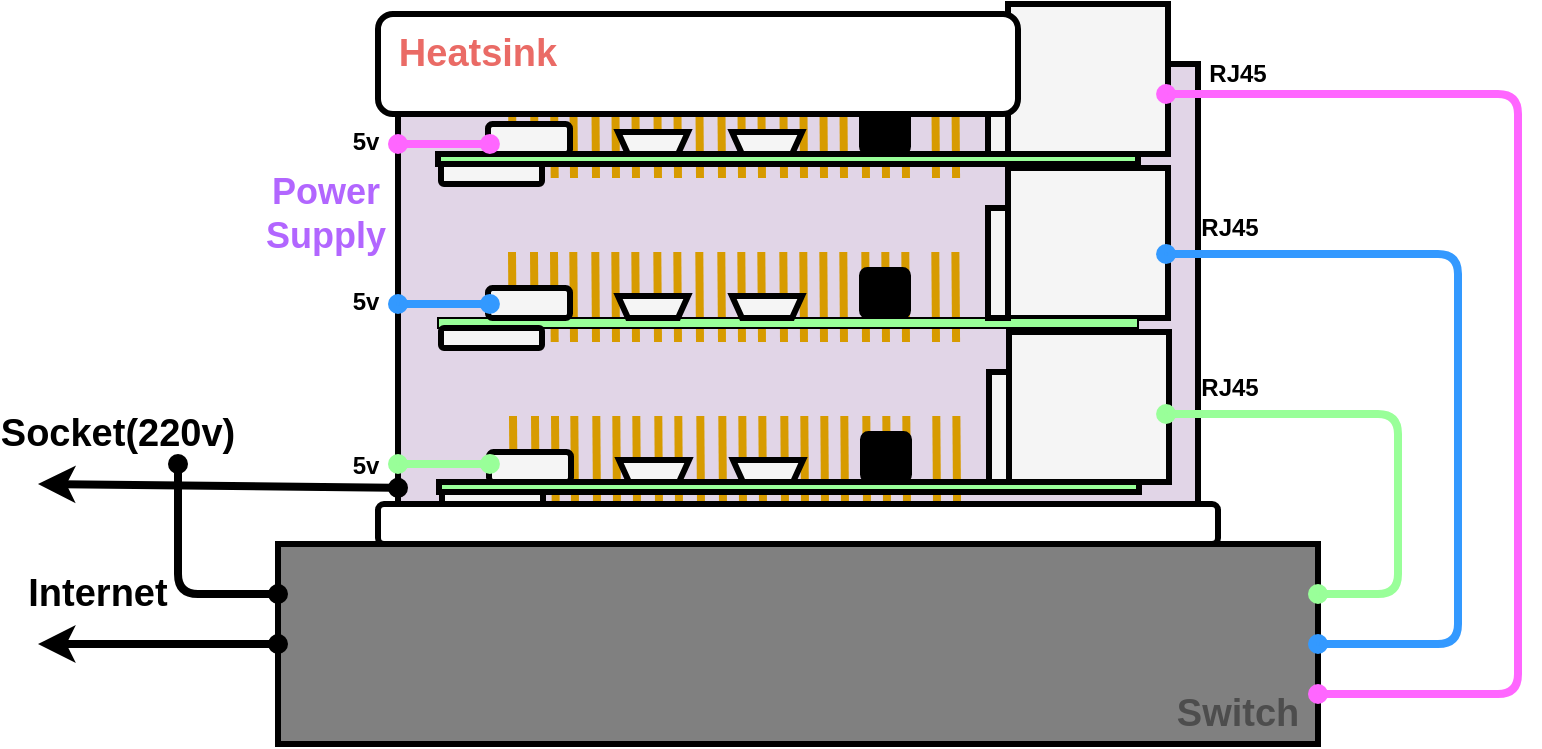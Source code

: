 <mxfile version="20.5.1" type="device"><diagram id="6oMmJ_jjOgZqKHseyEBh" name="Page-1"><mxGraphModel dx="485" dy="495" grid="1" gridSize="10" guides="1" tooltips="1" connect="1" arrows="1" fold="1" page="1" pageScale="1" pageWidth="850" pageHeight="1100" math="0" shadow="0"><root><mxCell id="0"/><mxCell id="1" parent="0"/><mxCell id="6oiMhrJkL6_XCDb1MlrG-13" value="" style="rounded=0;whiteSpace=wrap;html=1;strokeWidth=3;fillColor=#e1d5e7;strokeColor=default;" parent="1" vertex="1"><mxGeometry x="300" y="300" width="400" height="240" as="geometry"/></mxCell><mxCell id="6oiMhrJkL6_XCDb1MlrG-12" value="" style="rounded=0;whiteSpace=wrap;html=1;strokeColor=default;fillColor=#808080;strokeWidth=3;" parent="1" vertex="1"><mxGeometry x="240" y="540" width="520" height="100" as="geometry"/></mxCell><mxCell id="VwWPuLvEnmRQLckKS-qx-11" value="" style="endArrow=classic;html=1;rounded=0;strokeWidth=4;exitX=0;exitY=0.5;exitDx=0;exitDy=0;startArrow=oval;startFill=1;" parent="1" source="6oiMhrJkL6_XCDb1MlrG-12" edge="1"><mxGeometry width="50" height="50" relative="1" as="geometry"><mxPoint x="200" y="620" as="sourcePoint"/><mxPoint x="120" y="590" as="targetPoint"/></mxGeometry></mxCell><mxCell id="VwWPuLvEnmRQLckKS-qx-12" value="Internet" style="text;html=1;strokeColor=none;fillColor=none;align=center;verticalAlign=middle;whiteSpace=wrap;rounded=0;opacity=90;fontSize=19;fontStyle=1" parent="1" vertex="1"><mxGeometry x="120" y="550" width="60" height="30" as="geometry"/></mxCell><mxCell id="VwWPuLvEnmRQLckKS-qx-20" value="&lt;font color=&quot;#b266ff&quot; style=&quot;font-size: 18px;&quot;&gt;&lt;b&gt;Power Supply&lt;/b&gt;&lt;/font&gt;" style="text;html=1;strokeColor=none;fillColor=none;align=center;verticalAlign=middle;whiteSpace=wrap;rounded=0;opacity=90;" parent="1" vertex="1"><mxGeometry x="214" y="360" width="100" height="30" as="geometry"/></mxCell><mxCell id="VwWPuLvEnmRQLckKS-qx-21" value="" style="endArrow=classic;html=1;rounded=1;strokeWidth=4;exitX=0;exitY=0.883;exitDx=0;exitDy=0;exitPerimeter=0;startArrow=oval;startFill=1;" parent="1" source="6oiMhrJkL6_XCDb1MlrG-13" edge="1"><mxGeometry width="50" height="50" relative="1" as="geometry"><mxPoint x="170" y="550" as="sourcePoint"/><mxPoint x="120" y="510" as="targetPoint"/></mxGeometry></mxCell><mxCell id="VwWPuLvEnmRQLckKS-qx-22" value="Socket(220v)" style="text;html=1;strokeColor=none;fillColor=none;align=center;verticalAlign=middle;whiteSpace=wrap;rounded=0;opacity=90;fontSize=19;fontStyle=1" parent="1" vertex="1"><mxGeometry x="130" y="470" width="60" height="30" as="geometry"/></mxCell><mxCell id="VwWPuLvEnmRQLckKS-qx-23" value="RJ45" style="text;html=1;strokeColor=none;fillColor=none;align=center;verticalAlign=middle;whiteSpace=wrap;rounded=0;opacity=90;fontStyle=1" parent="1" vertex="1"><mxGeometry x="690" y="290" width="60" height="30" as="geometry"/></mxCell><mxCell id="VwWPuLvEnmRQLckKS-qx-24" value="" style="endArrow=oval;html=1;rounded=1;strokeWidth=4;entryX=0;entryY=0.25;entryDx=0;entryDy=0;exitX=1;exitY=1;exitDx=0;exitDy=0;startArrow=oval;startFill=1;endFill=1;" parent="1" source="VwWPuLvEnmRQLckKS-qx-22" target="6oiMhrJkL6_XCDb1MlrG-12" edge="1"><mxGeometry width="50" height="50" relative="1" as="geometry"><mxPoint x="170" y="680" as="sourcePoint"/><mxPoint x="220" y="630" as="targetPoint"/><Array as="points"><mxPoint x="190" y="565"/></Array></mxGeometry></mxCell><mxCell id="VwWPuLvEnmRQLckKS-qx-27" value="&lt;b&gt;&lt;font color=&quot;#4d4d4d&quot; style=&quot;font-size: 19px;&quot;&gt;Switch&lt;/font&gt;&lt;/b&gt;" style="text;html=1;strokeColor=none;fillColor=none;align=center;verticalAlign=middle;whiteSpace=wrap;rounded=0;opacity=90;" parent="1" vertex="1"><mxGeometry x="690" y="610" width="60" height="30" as="geometry"/></mxCell><mxCell id="VwWPuLvEnmRQLckKS-qx-98" value="" style="group" parent="1" vertex="1" connectable="0"><mxGeometry x="320.5" y="434" width="365" height="90" as="geometry"/></mxCell><mxCell id="VwWPuLvEnmRQLckKS-qx-42" value="" style="endArrow=none;html=1;rounded=1;strokeColor=#d79b00;strokeWidth=4;fontSize=19;fontColor=#EA6B66;fillColor=#ffe6cc;" parent="VwWPuLvEnmRQLckKS-qx-98" edge="1"><mxGeometry width="50" height="50" relative="1" as="geometry"><mxPoint x="37.0" y="42" as="sourcePoint"/><mxPoint x="37.35" y="87" as="targetPoint"/></mxGeometry></mxCell><mxCell id="VwWPuLvEnmRQLckKS-qx-43" value="" style="endArrow=none;html=1;rounded=1;strokeColor=#d79b00;strokeWidth=4;fontSize=19;fontColor=#EA6B66;fillColor=#ffe6cc;" parent="VwWPuLvEnmRQLckKS-qx-98" edge="1"><mxGeometry width="50" height="50" relative="1" as="geometry"><mxPoint x="48.0" y="42" as="sourcePoint"/><mxPoint x="48.35" y="87.0" as="targetPoint"/></mxGeometry></mxCell><mxCell id="VwWPuLvEnmRQLckKS-qx-44" value="" style="endArrow=none;html=1;rounded=1;strokeColor=#d79b00;strokeWidth=4;fontSize=19;fontColor=#EA6B66;fillColor=#ffe6cc;" parent="VwWPuLvEnmRQLckKS-qx-98" edge="1"><mxGeometry width="50" height="50" relative="1" as="geometry"><mxPoint x="58.0" y="42" as="sourcePoint"/><mxPoint x="58.35" y="87.0" as="targetPoint"/></mxGeometry></mxCell><mxCell id="VwWPuLvEnmRQLckKS-qx-45" value="" style="endArrow=none;html=1;rounded=1;strokeColor=#d79b00;strokeWidth=4;fontSize=19;fontColor=#EA6B66;fillColor=#ffe6cc;" parent="VwWPuLvEnmRQLckKS-qx-98" edge="1"><mxGeometry width="50" height="50" relative="1" as="geometry"><mxPoint x="67.65" y="42" as="sourcePoint"/><mxPoint x="68.0" y="87.0" as="targetPoint"/></mxGeometry></mxCell><mxCell id="VwWPuLvEnmRQLckKS-qx-46" value="" style="endArrow=none;html=1;rounded=1;strokeColor=#d79b00;strokeWidth=4;fontSize=19;fontColor=#EA6B66;fillColor=#ffe6cc;" parent="VwWPuLvEnmRQLckKS-qx-98" edge="1"><mxGeometry width="50" height="50" relative="1" as="geometry"><mxPoint x="78.65" y="42" as="sourcePoint"/><mxPoint x="79.0" y="87.0" as="targetPoint"/></mxGeometry></mxCell><mxCell id="VwWPuLvEnmRQLckKS-qx-47" value="" style="endArrow=none;html=1;rounded=1;strokeColor=#d79b00;strokeWidth=4;fontSize=19;fontColor=#EA6B66;fillColor=#ffe6cc;" parent="VwWPuLvEnmRQLckKS-qx-98" edge="1"><mxGeometry width="50" height="50" relative="1" as="geometry"><mxPoint x="88.65" y="42" as="sourcePoint"/><mxPoint x="89.0" y="87.0" as="targetPoint"/></mxGeometry></mxCell><mxCell id="VwWPuLvEnmRQLckKS-qx-48" value="" style="endArrow=none;html=1;rounded=1;strokeColor=#d79b00;strokeWidth=4;fontSize=19;fontColor=#EA6B66;fillColor=#ffe6cc;" parent="VwWPuLvEnmRQLckKS-qx-98" edge="1"><mxGeometry width="50" height="50" relative="1" as="geometry"><mxPoint x="98.65" y="42" as="sourcePoint"/><mxPoint x="99.0" y="87.0" as="targetPoint"/></mxGeometry></mxCell><mxCell id="VwWPuLvEnmRQLckKS-qx-49" value="" style="endArrow=none;html=1;rounded=1;strokeColor=#d79b00;strokeWidth=4;fontSize=19;fontColor=#EA6B66;fillColor=#ffe6cc;" parent="VwWPuLvEnmRQLckKS-qx-98" edge="1"><mxGeometry width="50" height="50" relative="1" as="geometry"><mxPoint x="109.65" y="42" as="sourcePoint"/><mxPoint x="110.0" y="87.0" as="targetPoint"/></mxGeometry></mxCell><mxCell id="VwWPuLvEnmRQLckKS-qx-50" value="" style="endArrow=none;html=1;rounded=1;strokeColor=#d79b00;strokeWidth=4;fontSize=19;fontColor=#EA6B66;fillColor=#ffe6cc;" parent="VwWPuLvEnmRQLckKS-qx-98" edge="1"><mxGeometry width="50" height="50" relative="1" as="geometry"><mxPoint x="119.65" y="42" as="sourcePoint"/><mxPoint x="120.0" y="87.0" as="targetPoint"/></mxGeometry></mxCell><mxCell id="VwWPuLvEnmRQLckKS-qx-51" value="" style="endArrow=none;html=1;rounded=1;strokeColor=#d79b00;strokeWidth=4;fontSize=19;fontColor=#EA6B66;fillColor=#ffe6cc;" parent="VwWPuLvEnmRQLckKS-qx-98" edge="1"><mxGeometry width="50" height="50" relative="1" as="geometry"><mxPoint x="130.65" y="42" as="sourcePoint"/><mxPoint x="131.0" y="87.0" as="targetPoint"/></mxGeometry></mxCell><mxCell id="VwWPuLvEnmRQLckKS-qx-52" value="" style="endArrow=none;html=1;rounded=1;strokeColor=#d79b00;strokeWidth=4;fontSize=19;fontColor=#EA6B66;fillColor=#ffe6cc;" parent="VwWPuLvEnmRQLckKS-qx-98" edge="1"><mxGeometry width="50" height="50" relative="1" as="geometry"><mxPoint x="141.65" y="42" as="sourcePoint"/><mxPoint x="142.0" y="87.0" as="targetPoint"/></mxGeometry></mxCell><mxCell id="VwWPuLvEnmRQLckKS-qx-53" value="" style="endArrow=none;html=1;rounded=1;strokeColor=#d79b00;strokeWidth=4;fontSize=19;fontColor=#EA6B66;fillColor=#ffe6cc;" parent="VwWPuLvEnmRQLckKS-qx-98" edge="1"><mxGeometry width="50" height="50" relative="1" as="geometry"><mxPoint x="151.65" y="42" as="sourcePoint"/><mxPoint x="152.0" y="87.0" as="targetPoint"/></mxGeometry></mxCell><mxCell id="VwWPuLvEnmRQLckKS-qx-54" value="" style="endArrow=none;html=1;rounded=1;strokeColor=#d79b00;strokeWidth=4;fontSize=19;fontColor=#EA6B66;fillColor=#ffe6cc;" parent="VwWPuLvEnmRQLckKS-qx-98" edge="1"><mxGeometry width="50" height="50" relative="1" as="geometry"><mxPoint x="161.65" y="42" as="sourcePoint"/><mxPoint x="162.0" y="87.0" as="targetPoint"/></mxGeometry></mxCell><mxCell id="VwWPuLvEnmRQLckKS-qx-55" value="" style="endArrow=none;html=1;rounded=1;strokeColor=#d79b00;strokeWidth=4;fontSize=19;fontColor=#EA6B66;fillColor=#ffe6cc;" parent="VwWPuLvEnmRQLckKS-qx-98" edge="1"><mxGeometry width="50" height="50" relative="1" as="geometry"><mxPoint x="172.65" y="42" as="sourcePoint"/><mxPoint x="173" y="87.0" as="targetPoint"/></mxGeometry></mxCell><mxCell id="VwWPuLvEnmRQLckKS-qx-56" value="" style="endArrow=none;html=1;rounded=1;strokeColor=#d79b00;strokeWidth=4;fontSize=19;fontColor=#EA6B66;fillColor=#ffe6cc;" parent="VwWPuLvEnmRQLckKS-qx-98" edge="1"><mxGeometry width="50" height="50" relative="1" as="geometry"><mxPoint x="182.65" y="42" as="sourcePoint"/><mxPoint x="183" y="87.0" as="targetPoint"/></mxGeometry></mxCell><mxCell id="VwWPuLvEnmRQLckKS-qx-60" value="" style="endArrow=none;html=1;rounded=1;strokeColor=#d79b00;strokeWidth=4;fontSize=19;fontColor=#EA6B66;fillColor=#ffe6cc;" parent="VwWPuLvEnmRQLckKS-qx-98" edge="1"><mxGeometry width="50" height="50" relative="1" as="geometry"><mxPoint x="192.65" y="42" as="sourcePoint"/><mxPoint x="193.0" y="87.0" as="targetPoint"/></mxGeometry></mxCell><mxCell id="VwWPuLvEnmRQLckKS-qx-61" value="" style="endArrow=none;html=1;rounded=1;strokeColor=#d79b00;strokeWidth=4;fontSize=19;fontColor=#EA6B66;fillColor=#ffe6cc;" parent="VwWPuLvEnmRQLckKS-qx-98" edge="1"><mxGeometry width="50" height="50" relative="1" as="geometry"><mxPoint x="202.65" y="42" as="sourcePoint"/><mxPoint x="203.0" y="87.0" as="targetPoint"/></mxGeometry></mxCell><mxCell id="VwWPuLvEnmRQLckKS-qx-62" value="" style="endArrow=none;html=1;rounded=1;strokeColor=#d79b00;strokeWidth=4;fontSize=19;fontColor=#EA6B66;fillColor=#ffe6cc;" parent="VwWPuLvEnmRQLckKS-qx-98" edge="1"><mxGeometry width="50" height="50" relative="1" as="geometry"><mxPoint x="213.65" y="42" as="sourcePoint"/><mxPoint x="214" y="87.0" as="targetPoint"/></mxGeometry></mxCell><mxCell id="VwWPuLvEnmRQLckKS-qx-63" value="" style="endArrow=none;html=1;rounded=1;strokeColor=#d79b00;strokeWidth=4;fontSize=19;fontColor=#EA6B66;fillColor=#ffe6cc;" parent="VwWPuLvEnmRQLckKS-qx-98" edge="1"><mxGeometry width="50" height="50" relative="1" as="geometry"><mxPoint x="223.65" y="42" as="sourcePoint"/><mxPoint x="224" y="87.0" as="targetPoint"/></mxGeometry></mxCell><mxCell id="VwWPuLvEnmRQLckKS-qx-64" value="" style="endArrow=none;html=1;rounded=1;strokeColor=#d79b00;strokeWidth=4;fontSize=19;fontColor=#EA6B66;fillColor=#ffe6cc;" parent="VwWPuLvEnmRQLckKS-qx-98" edge="1"><mxGeometry width="50" height="50" relative="1" as="geometry"><mxPoint x="233.65" y="42" as="sourcePoint"/><mxPoint x="234" y="87.0" as="targetPoint"/></mxGeometry></mxCell><mxCell id="VwWPuLvEnmRQLckKS-qx-65" value="" style="endArrow=none;html=1;rounded=1;strokeColor=#d79b00;strokeWidth=4;fontSize=19;fontColor=#EA6B66;fillColor=#ffe6cc;" parent="VwWPuLvEnmRQLckKS-qx-98" edge="1"><mxGeometry width="50" height="50" relative="1" as="geometry"><mxPoint x="248.65" y="42" as="sourcePoint"/><mxPoint x="249" y="87.0" as="targetPoint"/></mxGeometry></mxCell><mxCell id="VwWPuLvEnmRQLckKS-qx-66" value="" style="endArrow=none;html=1;rounded=1;strokeColor=#d79b00;strokeWidth=4;fontSize=19;fontColor=#EA6B66;fillColor=#ffe6cc;" parent="VwWPuLvEnmRQLckKS-qx-98" edge="1"><mxGeometry width="50" height="50" relative="1" as="geometry"><mxPoint x="258.69" y="42" as="sourcePoint"/><mxPoint x="259.04" y="87.0" as="targetPoint"/></mxGeometry></mxCell><mxCell id="VwWPuLvEnmRQLckKS-qx-32" value="" style="rounded=0;whiteSpace=wrap;html=1;strokeWidth=3;fontSize=19;strokeColor=default;fillColor=#f5f5f5;fontColor=#333333;" parent="VwWPuLvEnmRQLckKS-qx-98" vertex="1"><mxGeometry x="285" width="80" height="75" as="geometry"/></mxCell><mxCell id="VwWPuLvEnmRQLckKS-qx-34" value="" style="rounded=0;whiteSpace=wrap;html=1;strokeColor=default;strokeWidth=3;fontSize=19;fillColor=#99FF99;" parent="VwWPuLvEnmRQLckKS-qx-98" vertex="1"><mxGeometry y="75" width="350" height="5" as="geometry"/></mxCell><mxCell id="VwWPuLvEnmRQLckKS-qx-35" value="" style="rounded=1;whiteSpace=wrap;html=1;strokeColor=default;strokeWidth=3;fontSize=19;fontColor=#333333;fillColor=#f5f5f5;" parent="VwWPuLvEnmRQLckKS-qx-98" vertex="1"><mxGeometry x="25" y="60" width="41" height="15" as="geometry"/></mxCell><mxCell id="VwWPuLvEnmRQLckKS-qx-36" value="" style="shape=trapezoid;perimeter=trapezoidPerimeter;whiteSpace=wrap;html=1;fixedSize=1;strokeColor=#000000;strokeWidth=3;fontSize=19;fontColor=#333333;fillColor=#f5f5f5;flipV=1;size=5;" parent="VwWPuLvEnmRQLckKS-qx-98" vertex="1"><mxGeometry x="90" y="64" width="35" height="11" as="geometry"/></mxCell><mxCell id="VwWPuLvEnmRQLckKS-qx-38" value="" style="shape=trapezoid;perimeter=trapezoidPerimeter;whiteSpace=wrap;html=1;fixedSize=1;strokeColor=#000000;strokeWidth=3;fontSize=19;fontColor=#333333;fillColor=#f5f5f5;flipV=1;size=5;" parent="VwWPuLvEnmRQLckKS-qx-98" vertex="1"><mxGeometry x="147" y="64" width="35" height="11" as="geometry"/></mxCell><mxCell id="VwWPuLvEnmRQLckKS-qx-39" value="" style="whiteSpace=wrap;html=1;aspect=fixed;rounded=1;strokeColor=#000000;strokeWidth=1;fontSize=19;fontColor=#EA6B66;fillColor=#000000;" parent="VwWPuLvEnmRQLckKS-qx-98" vertex="1"><mxGeometry x="211" y="50" width="25" height="25" as="geometry"/></mxCell><mxCell id="VwWPuLvEnmRQLckKS-qx-40" value="" style="rounded=0;whiteSpace=wrap;html=1;strokeWidth=3;fontSize=19;strokeColor=default;fillColor=#f5f5f5;fontColor=#333333;" parent="VwWPuLvEnmRQLckKS-qx-98" vertex="1"><mxGeometry x="275" y="20" width="10" height="55" as="geometry"/></mxCell><mxCell id="VwWPuLvEnmRQLckKS-qx-41" value="" style="rounded=1;whiteSpace=wrap;html=1;strokeColor=default;strokeWidth=3;fontSize=19;fontColor=#333333;fillColor=#f5f5f5;" parent="VwWPuLvEnmRQLckKS-qx-98" vertex="1"><mxGeometry x="1.5" y="80" width="50.5" height="10" as="geometry"/></mxCell><mxCell id="VwWPuLvEnmRQLckKS-qx-99" value="" style="group" parent="1" vertex="1" connectable="0"><mxGeometry x="320" y="270" width="365" height="90" as="geometry"/></mxCell><mxCell id="VwWPuLvEnmRQLckKS-qx-100" value="" style="endArrow=none;html=1;rounded=1;strokeColor=#d79b00;strokeWidth=4;fontSize=19;fontColor=#EA6B66;fillColor=#ffe6cc;" parent="VwWPuLvEnmRQLckKS-qx-99" edge="1"><mxGeometry width="50" height="50" relative="1" as="geometry"><mxPoint x="37.0" y="42" as="sourcePoint"/><mxPoint x="37.35" y="87" as="targetPoint"/></mxGeometry></mxCell><mxCell id="VwWPuLvEnmRQLckKS-qx-101" value="" style="endArrow=none;html=1;rounded=1;strokeColor=#d79b00;strokeWidth=4;fontSize=19;fontColor=#EA6B66;fillColor=#ffe6cc;" parent="VwWPuLvEnmRQLckKS-qx-99" edge="1"><mxGeometry width="50" height="50" relative="1" as="geometry"><mxPoint x="48.0" y="42" as="sourcePoint"/><mxPoint x="48.35" y="87.0" as="targetPoint"/></mxGeometry></mxCell><mxCell id="VwWPuLvEnmRQLckKS-qx-102" value="" style="endArrow=none;html=1;rounded=1;strokeColor=#d79b00;strokeWidth=4;fontSize=19;fontColor=#EA6B66;fillColor=#ffe6cc;" parent="VwWPuLvEnmRQLckKS-qx-99" edge="1"><mxGeometry width="50" height="50" relative="1" as="geometry"><mxPoint x="58.0" y="42" as="sourcePoint"/><mxPoint x="58.35" y="87.0" as="targetPoint"/></mxGeometry></mxCell><mxCell id="VwWPuLvEnmRQLckKS-qx-103" value="" style="endArrow=none;html=1;rounded=1;strokeColor=#d79b00;strokeWidth=4;fontSize=19;fontColor=#EA6B66;fillColor=#ffe6cc;" parent="VwWPuLvEnmRQLckKS-qx-99" edge="1"><mxGeometry width="50" height="50" relative="1" as="geometry"><mxPoint x="67.65" y="42" as="sourcePoint"/><mxPoint x="68.0" y="87.0" as="targetPoint"/></mxGeometry></mxCell><mxCell id="VwWPuLvEnmRQLckKS-qx-104" value="" style="endArrow=none;html=1;rounded=1;strokeColor=#d79b00;strokeWidth=4;fontSize=19;fontColor=#EA6B66;fillColor=#ffe6cc;" parent="VwWPuLvEnmRQLckKS-qx-99" edge="1"><mxGeometry width="50" height="50" relative="1" as="geometry"><mxPoint x="78.65" y="42" as="sourcePoint"/><mxPoint x="79.0" y="87.0" as="targetPoint"/></mxGeometry></mxCell><mxCell id="VwWPuLvEnmRQLckKS-qx-105" value="" style="endArrow=none;html=1;rounded=1;strokeColor=#d79b00;strokeWidth=4;fontSize=19;fontColor=#EA6B66;fillColor=#ffe6cc;" parent="VwWPuLvEnmRQLckKS-qx-99" edge="1"><mxGeometry width="50" height="50" relative="1" as="geometry"><mxPoint x="88.65" y="42" as="sourcePoint"/><mxPoint x="89.0" y="87.0" as="targetPoint"/></mxGeometry></mxCell><mxCell id="VwWPuLvEnmRQLckKS-qx-106" value="" style="endArrow=none;html=1;rounded=1;strokeColor=#d79b00;strokeWidth=4;fontSize=19;fontColor=#EA6B66;fillColor=#ffe6cc;" parent="VwWPuLvEnmRQLckKS-qx-99" edge="1"><mxGeometry width="50" height="50" relative="1" as="geometry"><mxPoint x="98.65" y="42" as="sourcePoint"/><mxPoint x="99.0" y="87.0" as="targetPoint"/></mxGeometry></mxCell><mxCell id="VwWPuLvEnmRQLckKS-qx-107" value="" style="endArrow=none;html=1;rounded=1;strokeColor=#d79b00;strokeWidth=4;fontSize=19;fontColor=#EA6B66;fillColor=#ffe6cc;" parent="VwWPuLvEnmRQLckKS-qx-99" edge="1"><mxGeometry width="50" height="50" relative="1" as="geometry"><mxPoint x="109.65" y="42" as="sourcePoint"/><mxPoint x="110.0" y="87.0" as="targetPoint"/></mxGeometry></mxCell><mxCell id="VwWPuLvEnmRQLckKS-qx-108" value="" style="endArrow=none;html=1;rounded=1;strokeColor=#d79b00;strokeWidth=4;fontSize=19;fontColor=#EA6B66;fillColor=#ffe6cc;" parent="VwWPuLvEnmRQLckKS-qx-99" edge="1"><mxGeometry width="50" height="50" relative="1" as="geometry"><mxPoint x="119.65" y="42" as="sourcePoint"/><mxPoint x="120.0" y="87.0" as="targetPoint"/></mxGeometry></mxCell><mxCell id="VwWPuLvEnmRQLckKS-qx-109" value="" style="endArrow=none;html=1;rounded=1;strokeColor=#d79b00;strokeWidth=4;fontSize=19;fontColor=#EA6B66;fillColor=#ffe6cc;" parent="VwWPuLvEnmRQLckKS-qx-99" edge="1"><mxGeometry width="50" height="50" relative="1" as="geometry"><mxPoint x="130.65" y="42" as="sourcePoint"/><mxPoint x="131.0" y="87.0" as="targetPoint"/></mxGeometry></mxCell><mxCell id="VwWPuLvEnmRQLckKS-qx-110" value="" style="endArrow=none;html=1;rounded=1;strokeColor=#d79b00;strokeWidth=4;fontSize=19;fontColor=#EA6B66;fillColor=#ffe6cc;" parent="VwWPuLvEnmRQLckKS-qx-99" edge="1"><mxGeometry width="50" height="50" relative="1" as="geometry"><mxPoint x="141.65" y="42" as="sourcePoint"/><mxPoint x="142.0" y="87.0" as="targetPoint"/></mxGeometry></mxCell><mxCell id="VwWPuLvEnmRQLckKS-qx-111" value="" style="endArrow=none;html=1;rounded=1;strokeColor=#d79b00;strokeWidth=4;fontSize=19;fontColor=#EA6B66;fillColor=#ffe6cc;" parent="VwWPuLvEnmRQLckKS-qx-99" edge="1"><mxGeometry width="50" height="50" relative="1" as="geometry"><mxPoint x="151.65" y="42" as="sourcePoint"/><mxPoint x="152.0" y="87.0" as="targetPoint"/></mxGeometry></mxCell><mxCell id="VwWPuLvEnmRQLckKS-qx-112" value="" style="endArrow=none;html=1;rounded=1;strokeColor=#d79b00;strokeWidth=4;fontSize=19;fontColor=#EA6B66;fillColor=#ffe6cc;" parent="VwWPuLvEnmRQLckKS-qx-99" edge="1"><mxGeometry width="50" height="50" relative="1" as="geometry"><mxPoint x="161.65" y="42" as="sourcePoint"/><mxPoint x="162.0" y="87.0" as="targetPoint"/></mxGeometry></mxCell><mxCell id="VwWPuLvEnmRQLckKS-qx-113" value="" style="endArrow=none;html=1;rounded=1;strokeColor=#d79b00;strokeWidth=4;fontSize=19;fontColor=#EA6B66;fillColor=#ffe6cc;" parent="VwWPuLvEnmRQLckKS-qx-99" edge="1"><mxGeometry width="50" height="50" relative="1" as="geometry"><mxPoint x="172.65" y="42" as="sourcePoint"/><mxPoint x="173" y="87.0" as="targetPoint"/></mxGeometry></mxCell><mxCell id="VwWPuLvEnmRQLckKS-qx-114" value="" style="endArrow=none;html=1;rounded=1;strokeColor=#d79b00;strokeWidth=4;fontSize=19;fontColor=#EA6B66;fillColor=#ffe6cc;" parent="VwWPuLvEnmRQLckKS-qx-99" edge="1"><mxGeometry width="50" height="50" relative="1" as="geometry"><mxPoint x="182.65" y="42" as="sourcePoint"/><mxPoint x="183" y="87.0" as="targetPoint"/></mxGeometry></mxCell><mxCell id="VwWPuLvEnmRQLckKS-qx-115" value="" style="endArrow=none;html=1;rounded=1;strokeColor=#d79b00;strokeWidth=4;fontSize=19;fontColor=#EA6B66;fillColor=#ffe6cc;" parent="VwWPuLvEnmRQLckKS-qx-99" edge="1"><mxGeometry width="50" height="50" relative="1" as="geometry"><mxPoint x="192.65" y="42" as="sourcePoint"/><mxPoint x="193.0" y="87.0" as="targetPoint"/></mxGeometry></mxCell><mxCell id="VwWPuLvEnmRQLckKS-qx-116" value="" style="endArrow=none;html=1;rounded=1;strokeColor=#d79b00;strokeWidth=4;fontSize=19;fontColor=#EA6B66;fillColor=#ffe6cc;" parent="VwWPuLvEnmRQLckKS-qx-99" edge="1"><mxGeometry width="50" height="50" relative="1" as="geometry"><mxPoint x="202.65" y="42" as="sourcePoint"/><mxPoint x="203.0" y="87.0" as="targetPoint"/></mxGeometry></mxCell><mxCell id="VwWPuLvEnmRQLckKS-qx-117" value="" style="endArrow=none;html=1;rounded=1;strokeColor=#d79b00;strokeWidth=4;fontSize=19;fontColor=#EA6B66;fillColor=#ffe6cc;" parent="VwWPuLvEnmRQLckKS-qx-99" edge="1"><mxGeometry width="50" height="50" relative="1" as="geometry"><mxPoint x="213.65" y="42" as="sourcePoint"/><mxPoint x="214" y="87.0" as="targetPoint"/></mxGeometry></mxCell><mxCell id="VwWPuLvEnmRQLckKS-qx-118" value="" style="endArrow=none;html=1;rounded=1;strokeColor=#d79b00;strokeWidth=4;fontSize=19;fontColor=#EA6B66;fillColor=#ffe6cc;" parent="VwWPuLvEnmRQLckKS-qx-99" edge="1"><mxGeometry width="50" height="50" relative="1" as="geometry"><mxPoint x="223.65" y="42" as="sourcePoint"/><mxPoint x="224" y="87.0" as="targetPoint"/></mxGeometry></mxCell><mxCell id="VwWPuLvEnmRQLckKS-qx-119" value="" style="endArrow=none;html=1;rounded=1;strokeColor=#d79b00;strokeWidth=4;fontSize=19;fontColor=#EA6B66;fillColor=#ffe6cc;" parent="VwWPuLvEnmRQLckKS-qx-99" edge="1"><mxGeometry width="50" height="50" relative="1" as="geometry"><mxPoint x="233.65" y="42" as="sourcePoint"/><mxPoint x="234" y="87.0" as="targetPoint"/></mxGeometry></mxCell><mxCell id="VwWPuLvEnmRQLckKS-qx-120" value="" style="endArrow=none;html=1;rounded=1;strokeColor=#d79b00;strokeWidth=4;fontSize=19;fontColor=#EA6B66;fillColor=#ffe6cc;" parent="VwWPuLvEnmRQLckKS-qx-99" edge="1"><mxGeometry width="50" height="50" relative="1" as="geometry"><mxPoint x="248.65" y="42" as="sourcePoint"/><mxPoint x="249" y="87.0" as="targetPoint"/></mxGeometry></mxCell><mxCell id="VwWPuLvEnmRQLckKS-qx-121" value="" style="endArrow=none;html=1;rounded=1;strokeColor=#d79b00;strokeWidth=4;fontSize=19;fontColor=#EA6B66;fillColor=#ffe6cc;" parent="VwWPuLvEnmRQLckKS-qx-99" edge="1"><mxGeometry width="50" height="50" relative="1" as="geometry"><mxPoint x="258.69" y="42" as="sourcePoint"/><mxPoint x="259.04" y="87.0" as="targetPoint"/></mxGeometry></mxCell><mxCell id="VwWPuLvEnmRQLckKS-qx-122" value="" style="rounded=0;whiteSpace=wrap;html=1;strokeWidth=3;fontSize=19;strokeColor=default;fillColor=#f5f5f5;fontColor=#333333;" parent="VwWPuLvEnmRQLckKS-qx-99" vertex="1"><mxGeometry x="285" width="80" height="75" as="geometry"/></mxCell><mxCell id="VwWPuLvEnmRQLckKS-qx-123" value="" style="rounded=0;whiteSpace=wrap;html=1;strokeColor=default;strokeWidth=3;fontSize=19;fillColor=#99FF99;" parent="VwWPuLvEnmRQLckKS-qx-99" vertex="1"><mxGeometry y="75" width="350" height="5" as="geometry"/></mxCell><mxCell id="VwWPuLvEnmRQLckKS-qx-124" value="" style="rounded=1;whiteSpace=wrap;html=1;strokeColor=default;strokeWidth=3;fontSize=19;fontColor=#333333;fillColor=#f5f5f5;" parent="VwWPuLvEnmRQLckKS-qx-99" vertex="1"><mxGeometry x="25" y="60" width="41" height="15" as="geometry"/></mxCell><mxCell id="VwWPuLvEnmRQLckKS-qx-125" value="" style="shape=trapezoid;perimeter=trapezoidPerimeter;whiteSpace=wrap;html=1;fixedSize=1;strokeColor=#000000;strokeWidth=3;fontSize=19;fontColor=#333333;fillColor=#f5f5f5;flipV=1;size=5;" parent="VwWPuLvEnmRQLckKS-qx-99" vertex="1"><mxGeometry x="90" y="64" width="35" height="11" as="geometry"/></mxCell><mxCell id="VwWPuLvEnmRQLckKS-qx-126" value="" style="shape=trapezoid;perimeter=trapezoidPerimeter;whiteSpace=wrap;html=1;fixedSize=1;strokeColor=#000000;strokeWidth=3;fontSize=19;fontColor=#333333;fillColor=#f5f5f5;flipV=1;size=5;" parent="VwWPuLvEnmRQLckKS-qx-99" vertex="1"><mxGeometry x="147" y="64" width="35" height="11" as="geometry"/></mxCell><mxCell id="VwWPuLvEnmRQLckKS-qx-127" value="" style="whiteSpace=wrap;html=1;aspect=fixed;rounded=1;strokeColor=#000000;strokeWidth=1;fontSize=19;fontColor=#EA6B66;fillColor=#000000;" parent="VwWPuLvEnmRQLckKS-qx-99" vertex="1"><mxGeometry x="211" y="50" width="25" height="25" as="geometry"/></mxCell><mxCell id="VwWPuLvEnmRQLckKS-qx-128" value="" style="rounded=0;whiteSpace=wrap;html=1;strokeWidth=3;fontSize=19;strokeColor=default;fillColor=#f5f5f5;fontColor=#333333;" parent="VwWPuLvEnmRQLckKS-qx-99" vertex="1"><mxGeometry x="275" y="20" width="10" height="55" as="geometry"/></mxCell><mxCell id="VwWPuLvEnmRQLckKS-qx-129" value="" style="rounded=1;whiteSpace=wrap;html=1;strokeColor=default;strokeWidth=3;fontSize=19;fontColor=#333333;fillColor=#f5f5f5;" parent="VwWPuLvEnmRQLckKS-qx-99" vertex="1"><mxGeometry x="1.5" y="80" width="50.5" height="10" as="geometry"/></mxCell><mxCell id="6oiMhrJkL6_XCDb1MlrG-2" value="" style="rounded=1;whiteSpace=wrap;html=1;strokeWidth=3;" parent="VwWPuLvEnmRQLckKS-qx-99" vertex="1"><mxGeometry x="-30" y="5" width="320" height="50" as="geometry"/></mxCell><mxCell id="VwWPuLvEnmRQLckKS-qx-130" value="" style="group" parent="1" vertex="1" connectable="0"><mxGeometry x="320" y="352" width="365" height="90" as="geometry"/></mxCell><mxCell id="VwWPuLvEnmRQLckKS-qx-131" value="" style="endArrow=none;html=1;rounded=1;strokeColor=#d79b00;strokeWidth=4;fontSize=19;fontColor=#EA6B66;fillColor=#ffe6cc;" parent="VwWPuLvEnmRQLckKS-qx-130" edge="1"><mxGeometry width="50" height="50" relative="1" as="geometry"><mxPoint x="37.0" y="42" as="sourcePoint"/><mxPoint x="37.35" y="87" as="targetPoint"/></mxGeometry></mxCell><mxCell id="VwWPuLvEnmRQLckKS-qx-132" value="" style="endArrow=none;html=1;rounded=1;strokeColor=#d79b00;strokeWidth=4;fontSize=19;fontColor=#EA6B66;fillColor=#ffe6cc;" parent="VwWPuLvEnmRQLckKS-qx-130" edge="1"><mxGeometry width="50" height="50" relative="1" as="geometry"><mxPoint x="48.0" y="42" as="sourcePoint"/><mxPoint x="48.35" y="87.0" as="targetPoint"/></mxGeometry></mxCell><mxCell id="VwWPuLvEnmRQLckKS-qx-133" value="" style="endArrow=none;html=1;rounded=1;strokeColor=#d79b00;strokeWidth=4;fontSize=19;fontColor=#EA6B66;fillColor=#ffe6cc;" parent="VwWPuLvEnmRQLckKS-qx-130" edge="1"><mxGeometry width="50" height="50" relative="1" as="geometry"><mxPoint x="58.0" y="42" as="sourcePoint"/><mxPoint x="58.35" y="87.0" as="targetPoint"/></mxGeometry></mxCell><mxCell id="VwWPuLvEnmRQLckKS-qx-134" value="" style="endArrow=none;html=1;rounded=1;strokeColor=#d79b00;strokeWidth=4;fontSize=19;fontColor=#EA6B66;fillColor=#ffe6cc;" parent="VwWPuLvEnmRQLckKS-qx-130" edge="1"><mxGeometry width="50" height="50" relative="1" as="geometry"><mxPoint x="67.65" y="42" as="sourcePoint"/><mxPoint x="68.0" y="87.0" as="targetPoint"/></mxGeometry></mxCell><mxCell id="VwWPuLvEnmRQLckKS-qx-135" value="" style="endArrow=none;html=1;rounded=1;strokeColor=#d79b00;strokeWidth=4;fontSize=19;fontColor=#EA6B66;fillColor=#ffe6cc;" parent="VwWPuLvEnmRQLckKS-qx-130" edge="1"><mxGeometry width="50" height="50" relative="1" as="geometry"><mxPoint x="78.65" y="42" as="sourcePoint"/><mxPoint x="79.0" y="87.0" as="targetPoint"/></mxGeometry></mxCell><mxCell id="VwWPuLvEnmRQLckKS-qx-136" value="" style="endArrow=none;html=1;rounded=1;strokeColor=#d79b00;strokeWidth=4;fontSize=19;fontColor=#EA6B66;fillColor=#ffe6cc;" parent="VwWPuLvEnmRQLckKS-qx-130" edge="1"><mxGeometry width="50" height="50" relative="1" as="geometry"><mxPoint x="88.65" y="42" as="sourcePoint"/><mxPoint x="89.0" y="87.0" as="targetPoint"/></mxGeometry></mxCell><mxCell id="VwWPuLvEnmRQLckKS-qx-137" value="" style="endArrow=none;html=1;rounded=1;strokeColor=#d79b00;strokeWidth=4;fontSize=19;fontColor=#EA6B66;fillColor=#ffe6cc;" parent="VwWPuLvEnmRQLckKS-qx-130" edge="1"><mxGeometry width="50" height="50" relative="1" as="geometry"><mxPoint x="98.65" y="42" as="sourcePoint"/><mxPoint x="99.0" y="87.0" as="targetPoint"/></mxGeometry></mxCell><mxCell id="VwWPuLvEnmRQLckKS-qx-138" value="" style="endArrow=none;html=1;rounded=1;strokeColor=#d79b00;strokeWidth=4;fontSize=19;fontColor=#EA6B66;fillColor=#ffe6cc;" parent="VwWPuLvEnmRQLckKS-qx-130" edge="1"><mxGeometry width="50" height="50" relative="1" as="geometry"><mxPoint x="109.65" y="42" as="sourcePoint"/><mxPoint x="110.0" y="87.0" as="targetPoint"/></mxGeometry></mxCell><mxCell id="VwWPuLvEnmRQLckKS-qx-139" value="" style="endArrow=none;html=1;rounded=1;strokeColor=#d79b00;strokeWidth=4;fontSize=19;fontColor=#EA6B66;fillColor=#ffe6cc;" parent="VwWPuLvEnmRQLckKS-qx-130" edge="1"><mxGeometry width="50" height="50" relative="1" as="geometry"><mxPoint x="119.65" y="42" as="sourcePoint"/><mxPoint x="120.0" y="87.0" as="targetPoint"/></mxGeometry></mxCell><mxCell id="VwWPuLvEnmRQLckKS-qx-140" value="" style="endArrow=none;html=1;rounded=1;strokeColor=#d79b00;strokeWidth=4;fontSize=19;fontColor=#EA6B66;fillColor=#ffe6cc;" parent="VwWPuLvEnmRQLckKS-qx-130" edge="1"><mxGeometry width="50" height="50" relative="1" as="geometry"><mxPoint x="130.65" y="42" as="sourcePoint"/><mxPoint x="131.0" y="87.0" as="targetPoint"/></mxGeometry></mxCell><mxCell id="VwWPuLvEnmRQLckKS-qx-141" value="" style="endArrow=none;html=1;rounded=1;strokeColor=#d79b00;strokeWidth=4;fontSize=19;fontColor=#EA6B66;fillColor=#ffe6cc;" parent="VwWPuLvEnmRQLckKS-qx-130" edge="1"><mxGeometry width="50" height="50" relative="1" as="geometry"><mxPoint x="141.65" y="42" as="sourcePoint"/><mxPoint x="142.0" y="87.0" as="targetPoint"/></mxGeometry></mxCell><mxCell id="VwWPuLvEnmRQLckKS-qx-142" value="" style="endArrow=none;html=1;rounded=1;strokeColor=#d79b00;strokeWidth=4;fontSize=19;fontColor=#EA6B66;fillColor=#ffe6cc;" parent="VwWPuLvEnmRQLckKS-qx-130" edge="1"><mxGeometry width="50" height="50" relative="1" as="geometry"><mxPoint x="151.65" y="42" as="sourcePoint"/><mxPoint x="152.0" y="87.0" as="targetPoint"/></mxGeometry></mxCell><mxCell id="VwWPuLvEnmRQLckKS-qx-143" value="" style="endArrow=none;html=1;rounded=1;strokeColor=#d79b00;strokeWidth=4;fontSize=19;fontColor=#EA6B66;fillColor=#ffe6cc;" parent="VwWPuLvEnmRQLckKS-qx-130" edge="1"><mxGeometry width="50" height="50" relative="1" as="geometry"><mxPoint x="161.65" y="42" as="sourcePoint"/><mxPoint x="162.0" y="87.0" as="targetPoint"/></mxGeometry></mxCell><mxCell id="VwWPuLvEnmRQLckKS-qx-144" value="" style="endArrow=none;html=1;rounded=1;strokeColor=#d79b00;strokeWidth=4;fontSize=19;fontColor=#EA6B66;fillColor=#ffe6cc;" parent="VwWPuLvEnmRQLckKS-qx-130" edge="1"><mxGeometry width="50" height="50" relative="1" as="geometry"><mxPoint x="172.65" y="42" as="sourcePoint"/><mxPoint x="173" y="87.0" as="targetPoint"/></mxGeometry></mxCell><mxCell id="VwWPuLvEnmRQLckKS-qx-145" value="" style="endArrow=none;html=1;rounded=1;strokeColor=#d79b00;strokeWidth=4;fontSize=19;fontColor=#EA6B66;fillColor=#ffe6cc;" parent="VwWPuLvEnmRQLckKS-qx-130" edge="1"><mxGeometry width="50" height="50" relative="1" as="geometry"><mxPoint x="182.65" y="42" as="sourcePoint"/><mxPoint x="183" y="87.0" as="targetPoint"/></mxGeometry></mxCell><mxCell id="VwWPuLvEnmRQLckKS-qx-146" value="" style="endArrow=none;html=1;rounded=1;strokeColor=#d79b00;strokeWidth=4;fontSize=19;fontColor=#EA6B66;fillColor=#ffe6cc;" parent="VwWPuLvEnmRQLckKS-qx-130" edge="1"><mxGeometry width="50" height="50" relative="1" as="geometry"><mxPoint x="192.65" y="42" as="sourcePoint"/><mxPoint x="193.0" y="87.0" as="targetPoint"/></mxGeometry></mxCell><mxCell id="VwWPuLvEnmRQLckKS-qx-147" value="" style="endArrow=none;html=1;rounded=1;strokeColor=#d79b00;strokeWidth=4;fontSize=19;fontColor=#EA6B66;fillColor=#ffe6cc;" parent="VwWPuLvEnmRQLckKS-qx-130" edge="1"><mxGeometry width="50" height="50" relative="1" as="geometry"><mxPoint x="202.65" y="42" as="sourcePoint"/><mxPoint x="203.0" y="87.0" as="targetPoint"/></mxGeometry></mxCell><mxCell id="VwWPuLvEnmRQLckKS-qx-148" value="" style="endArrow=none;html=1;rounded=1;strokeColor=#d79b00;strokeWidth=4;fontSize=19;fontColor=#EA6B66;fillColor=#ffe6cc;" parent="VwWPuLvEnmRQLckKS-qx-130" edge="1"><mxGeometry width="50" height="50" relative="1" as="geometry"><mxPoint x="213.65" y="42" as="sourcePoint"/><mxPoint x="214" y="87.0" as="targetPoint"/></mxGeometry></mxCell><mxCell id="VwWPuLvEnmRQLckKS-qx-149" value="" style="endArrow=none;html=1;rounded=1;strokeColor=#d79b00;strokeWidth=4;fontSize=19;fontColor=#EA6B66;fillColor=#ffe6cc;" parent="VwWPuLvEnmRQLckKS-qx-130" edge="1"><mxGeometry width="50" height="50" relative="1" as="geometry"><mxPoint x="223.65" y="42" as="sourcePoint"/><mxPoint x="224" y="87.0" as="targetPoint"/></mxGeometry></mxCell><mxCell id="VwWPuLvEnmRQLckKS-qx-150" value="" style="endArrow=none;html=1;rounded=1;strokeColor=#d79b00;strokeWidth=4;fontSize=19;fontColor=#EA6B66;fillColor=#ffe6cc;" parent="VwWPuLvEnmRQLckKS-qx-130" edge="1"><mxGeometry width="50" height="50" relative="1" as="geometry"><mxPoint x="233.65" y="42" as="sourcePoint"/><mxPoint x="234" y="87.0" as="targetPoint"/></mxGeometry></mxCell><mxCell id="VwWPuLvEnmRQLckKS-qx-151" value="" style="endArrow=none;html=1;rounded=1;strokeColor=#d79b00;strokeWidth=4;fontSize=19;fontColor=#EA6B66;fillColor=#ffe6cc;" parent="VwWPuLvEnmRQLckKS-qx-130" edge="1"><mxGeometry width="50" height="50" relative="1" as="geometry"><mxPoint x="248.65" y="42" as="sourcePoint"/><mxPoint x="249" y="87.0" as="targetPoint"/></mxGeometry></mxCell><mxCell id="VwWPuLvEnmRQLckKS-qx-152" value="" style="endArrow=none;html=1;rounded=1;strokeColor=#d79b00;strokeWidth=4;fontSize=19;fontColor=#EA6B66;fillColor=#ffe6cc;" parent="VwWPuLvEnmRQLckKS-qx-130" edge="1"><mxGeometry width="50" height="50" relative="1" as="geometry"><mxPoint x="258.69" y="42" as="sourcePoint"/><mxPoint x="259.04" y="87.0" as="targetPoint"/></mxGeometry></mxCell><mxCell id="VwWPuLvEnmRQLckKS-qx-153" value="" style="rounded=0;whiteSpace=wrap;html=1;strokeWidth=3;fontSize=19;strokeColor=default;fillColor=#f5f5f5;fontColor=#333333;" parent="VwWPuLvEnmRQLckKS-qx-130" vertex="1"><mxGeometry x="285" width="80" height="75" as="geometry"/></mxCell><mxCell id="VwWPuLvEnmRQLckKS-qx-154" value="" style="rounded=0;whiteSpace=wrap;html=1;strokeColor=default;strokeWidth=1;fontSize=19;fillColor=#99FF99;" parent="VwWPuLvEnmRQLckKS-qx-130" vertex="1"><mxGeometry y="75" width="350" height="5" as="geometry"/></mxCell><mxCell id="VwWPuLvEnmRQLckKS-qx-155" value="" style="rounded=1;whiteSpace=wrap;html=1;strokeColor=default;strokeWidth=3;fontSize=19;fontColor=#333333;fillColor=#f5f5f5;" parent="VwWPuLvEnmRQLckKS-qx-130" vertex="1"><mxGeometry x="25" y="60" width="41" height="15" as="geometry"/></mxCell><mxCell id="VwWPuLvEnmRQLckKS-qx-156" value="" style="shape=trapezoid;perimeter=trapezoidPerimeter;whiteSpace=wrap;html=1;fixedSize=1;strokeColor=#000000;strokeWidth=3;fontSize=19;fontColor=#333333;fillColor=#f5f5f5;flipV=1;size=5;" parent="VwWPuLvEnmRQLckKS-qx-130" vertex="1"><mxGeometry x="90" y="64" width="35" height="11" as="geometry"/></mxCell><mxCell id="VwWPuLvEnmRQLckKS-qx-157" value="" style="shape=trapezoid;perimeter=trapezoidPerimeter;whiteSpace=wrap;html=1;fixedSize=1;strokeColor=#000000;strokeWidth=3;fontSize=19;fontColor=#333333;fillColor=#f5f5f5;flipV=1;size=5;" parent="VwWPuLvEnmRQLckKS-qx-130" vertex="1"><mxGeometry x="147" y="64" width="35" height="11" as="geometry"/></mxCell><mxCell id="VwWPuLvEnmRQLckKS-qx-158" value="" style="whiteSpace=wrap;html=1;aspect=fixed;rounded=1;strokeColor=#000000;strokeWidth=1;fontSize=19;fontColor=#EA6B66;fillColor=#000000;" parent="VwWPuLvEnmRQLckKS-qx-130" vertex="1"><mxGeometry x="211" y="50" width="25" height="25" as="geometry"/></mxCell><mxCell id="VwWPuLvEnmRQLckKS-qx-159" value="" style="rounded=0;whiteSpace=wrap;html=1;strokeWidth=3;fontSize=19;strokeColor=default;fillColor=#f5f5f5;fontColor=#333333;" parent="VwWPuLvEnmRQLckKS-qx-130" vertex="1"><mxGeometry x="275" y="20" width="10" height="55" as="geometry"/></mxCell><mxCell id="VwWPuLvEnmRQLckKS-qx-160" value="" style="rounded=1;whiteSpace=wrap;html=1;strokeColor=default;strokeWidth=3;fontSize=19;fontColor=#333333;fillColor=#f5f5f5;" parent="VwWPuLvEnmRQLckKS-qx-130" vertex="1"><mxGeometry x="1.5" y="80" width="50.5" height="10" as="geometry"/></mxCell><mxCell id="VwWPuLvEnmRQLckKS-qx-28" value="&lt;b&gt;&lt;font style=&quot;font-size: 19px;&quot; color=&quot;#ea6b66&quot;&gt;Heatsink&lt;/font&gt;&lt;/b&gt;" style="text;html=1;strokeColor=none;fillColor=none;align=center;verticalAlign=middle;whiteSpace=wrap;rounded=0;opacity=90;" parent="1" vertex="1"><mxGeometry x="310" y="280" width="60" height="30" as="geometry"/></mxCell><mxCell id="VwWPuLvEnmRQLckKS-qx-8" value="" style="endArrow=oval;html=1;exitX=1;exitY=0.5;exitDx=0;exitDy=0;entryX=1;entryY=0.5;entryDx=0;entryDy=0;strokeWidth=4;endFill=1;startArrow=oval;startFill=1;rounded=1;strokeColor=#3399FF;" parent="1" target="6oiMhrJkL6_XCDb1MlrG-12" edge="1"><mxGeometry width="50" height="50" relative="1" as="geometry"><mxPoint x="684.04" y="395" as="sourcePoint"/><mxPoint x="790" y="370" as="targetPoint"/><Array as="points"><mxPoint x="830" y="395"/><mxPoint x="830" y="590"/></Array></mxGeometry></mxCell><mxCell id="VwWPuLvEnmRQLckKS-qx-9" value="" style="endArrow=oval;html=1;exitX=1;exitY=0.5;exitDx=0;exitDy=0;entryX=1;entryY=0.25;entryDx=0;entryDy=0;strokeWidth=4;endFill=1;startArrow=oval;startFill=1;rounded=1;strokeColor=#99FF99;" parent="1" target="6oiMhrJkL6_XCDb1MlrG-12" edge="1"><mxGeometry width="50" height="50" relative="1" as="geometry"><mxPoint x="684.04" y="475" as="sourcePoint"/><mxPoint x="770" y="600" as="targetPoint"/><Array as="points"><mxPoint x="800" y="475"/><mxPoint x="800" y="565"/></Array></mxGeometry></mxCell><mxCell id="VwWPuLvEnmRQLckKS-qx-10" value="" style="endArrow=oval;html=1;exitX=1;exitY=0.5;exitDx=0;exitDy=0;entryX=1;entryY=0.75;entryDx=0;entryDy=0;strokeWidth=4;endFill=1;startArrow=oval;startFill=1;rounded=1;strokeColor=#FF66FF;" parent="1" target="6oiMhrJkL6_XCDb1MlrG-12" edge="1"><mxGeometry width="50" height="50" relative="1" as="geometry"><mxPoint x="684.04" y="315" as="sourcePoint"/><mxPoint x="770" y="600" as="targetPoint"/><Array as="points"><mxPoint x="860" y="315"/><mxPoint x="860" y="615"/></Array></mxGeometry></mxCell><mxCell id="VwWPuLvEnmRQLckKS-qx-18" value="" style="endArrow=oval;html=1;rounded=1;strokeWidth=4;entryX=0;entryY=0.75;entryDx=0;entryDy=0;exitX=0;exitY=0.5;exitDx=0;exitDy=0;endFill=1;startArrow=oval;startFill=1;strokeColor=#3399FF;" parent="1" source="6oiMhrJkL6_XCDb1MlrG-13" edge="1"><mxGeometry width="50" height="50" relative="1" as="geometry"><mxPoint x="300" y="386.32" as="sourcePoint"/><mxPoint x="345.96" y="420" as="targetPoint"/><Array as="points"><mxPoint x="330" y="420"/><mxPoint x="320" y="420"/></Array></mxGeometry></mxCell><mxCell id="VwWPuLvEnmRQLckKS-qx-25" value="" style="endArrow=oval;html=1;rounded=1;strokeWidth=4;entryX=0;entryY=0.75;entryDx=0;entryDy=0;exitX=0;exitY=0.5;exitDx=0;exitDy=0;endFill=1;startArrow=oval;startFill=1;strokeColor=#FF66FF;" parent="1" edge="1"><mxGeometry width="50" height="50" relative="1" as="geometry"><mxPoint x="300" y="340" as="sourcePoint"/><mxPoint x="345.96" y="340" as="targetPoint"/><Array as="points"><mxPoint x="330" y="340"/><mxPoint x="320" y="340"/></Array></mxGeometry></mxCell><mxCell id="VwWPuLvEnmRQLckKS-qx-26" value="" style="endArrow=oval;html=1;rounded=1;strokeWidth=4;entryX=0;entryY=0.75;entryDx=0;entryDy=0;exitX=0;exitY=0.5;exitDx=0;exitDy=0;endFill=1;startArrow=oval;startFill=1;strokeColor=#99FF99;" parent="1" edge="1"><mxGeometry width="50" height="50" relative="1" as="geometry"><mxPoint x="300.0" y="500" as="sourcePoint"/><mxPoint x="345.96" y="500" as="targetPoint"/><Array as="points"><mxPoint x="330" y="500"/><mxPoint x="320" y="500"/></Array></mxGeometry></mxCell><mxCell id="6oiMhrJkL6_XCDb1MlrG-11" value="" style="rounded=1;whiteSpace=wrap;html=1;strokeWidth=3;" parent="1" vertex="1"><mxGeometry x="290" y="520" width="420" height="20" as="geometry"/></mxCell><mxCell id="S14QqBGoAFtCFQfxlt3M-2" value="5v" style="text;html=1;strokeColor=none;fillColor=none;align=center;verticalAlign=middle;whiteSpace=wrap;rounded=0;opacity=90;fontStyle=1" vertex="1" parent="1"><mxGeometry x="254" y="324" width="60" height="30" as="geometry"/></mxCell><mxCell id="S14QqBGoAFtCFQfxlt3M-3" value="5v" style="text;html=1;strokeColor=none;fillColor=none;align=center;verticalAlign=middle;whiteSpace=wrap;rounded=0;opacity=90;fontStyle=1" vertex="1" parent="1"><mxGeometry x="254" y="404" width="60" height="30" as="geometry"/></mxCell><mxCell id="S14QqBGoAFtCFQfxlt3M-4" value="5v" style="text;html=1;strokeColor=none;fillColor=none;align=center;verticalAlign=middle;whiteSpace=wrap;rounded=0;opacity=90;fontStyle=1" vertex="1" parent="1"><mxGeometry x="254" y="486" width="60" height="30" as="geometry"/></mxCell><mxCell id="S14QqBGoAFtCFQfxlt3M-5" value="RJ45" style="text;html=1;strokeColor=none;fillColor=none;align=center;verticalAlign=middle;whiteSpace=wrap;rounded=0;opacity=90;fontStyle=1" vertex="1" parent="1"><mxGeometry x="685.5" y="367" width="60" height="30" as="geometry"/></mxCell><mxCell id="S14QqBGoAFtCFQfxlt3M-6" value="RJ45" style="text;html=1;strokeColor=none;fillColor=none;align=center;verticalAlign=middle;whiteSpace=wrap;rounded=0;opacity=90;fontStyle=1" vertex="1" parent="1"><mxGeometry x="685.5" y="447" width="60" height="30" as="geometry"/></mxCell></root></mxGraphModel></diagram></mxfile>